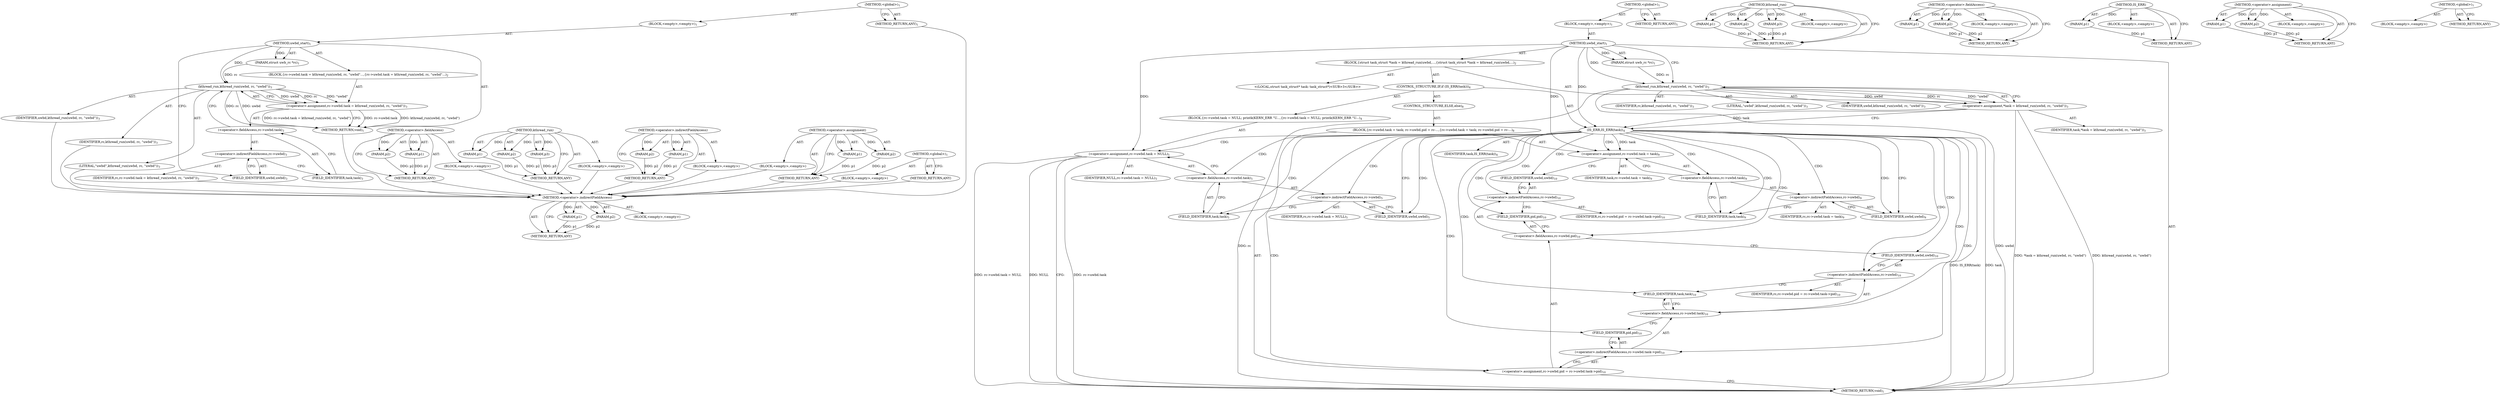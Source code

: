 digraph "&lt;global&gt;" {
vulnerable_6 [label=<(METHOD,&lt;global&gt;)<SUB>1</SUB>>];
vulnerable_7 [label=<(BLOCK,&lt;empty&gt;,&lt;empty&gt;)<SUB>1</SUB>>];
vulnerable_8 [label=<(METHOD,uwbd_start)<SUB>1</SUB>>];
vulnerable_9 [label=<(PARAM,struct uwb_rc *rc)<SUB>1</SUB>>];
vulnerable_10 [label=<(BLOCK,{
	rc-&gt;uwbd.task = kthread_run(uwbd, rc, &quot;uwbd&quot;...,{
	rc-&gt;uwbd.task = kthread_run(uwbd, rc, &quot;uwbd&quot;...)<SUB>2</SUB>>];
vulnerable_11 [label=<(&lt;operator&gt;.assignment,rc-&gt;uwbd.task = kthread_run(uwbd, rc, &quot;uwbd&quot;))<SUB>3</SUB>>];
vulnerable_12 [label=<(&lt;operator&gt;.fieldAccess,rc-&gt;uwbd.task)<SUB>3</SUB>>];
vulnerable_13 [label=<(&lt;operator&gt;.indirectFieldAccess,rc-&gt;uwbd)<SUB>3</SUB>>];
vulnerable_14 [label=<(IDENTIFIER,rc,rc-&gt;uwbd.task = kthread_run(uwbd, rc, &quot;uwbd&quot;))<SUB>3</SUB>>];
vulnerable_15 [label=<(FIELD_IDENTIFIER,uwbd,uwbd)<SUB>3</SUB>>];
vulnerable_16 [label=<(FIELD_IDENTIFIER,task,task)<SUB>3</SUB>>];
vulnerable_17 [label=<(kthread_run,kthread_run(uwbd, rc, &quot;uwbd&quot;))<SUB>3</SUB>>];
vulnerable_18 [label=<(IDENTIFIER,uwbd,kthread_run(uwbd, rc, &quot;uwbd&quot;))<SUB>3</SUB>>];
vulnerable_19 [label=<(IDENTIFIER,rc,kthread_run(uwbd, rc, &quot;uwbd&quot;))<SUB>3</SUB>>];
vulnerable_20 [label=<(LITERAL,&quot;uwbd&quot;,kthread_run(uwbd, rc, &quot;uwbd&quot;))<SUB>3</SUB>>];
vulnerable_21 [label=<(METHOD_RETURN,void)<SUB>1</SUB>>];
vulnerable_23 [label=<(METHOD_RETURN,ANY)<SUB>1</SUB>>];
vulnerable_45 [label=<(METHOD,&lt;operator&gt;.fieldAccess)>];
vulnerable_46 [label=<(PARAM,p1)>];
vulnerable_47 [label=<(PARAM,p2)>];
vulnerable_48 [label=<(BLOCK,&lt;empty&gt;,&lt;empty&gt;)>];
vulnerable_49 [label=<(METHOD_RETURN,ANY)>];
vulnerable_55 [label=<(METHOD,kthread_run)>];
vulnerable_56 [label=<(PARAM,p1)>];
vulnerable_57 [label=<(PARAM,p2)>];
vulnerable_58 [label=<(PARAM,p3)>];
vulnerable_59 [label=<(BLOCK,&lt;empty&gt;,&lt;empty&gt;)>];
vulnerable_60 [label=<(METHOD_RETURN,ANY)>];
vulnerable_50 [label=<(METHOD,&lt;operator&gt;.indirectFieldAccess)>];
vulnerable_51 [label=<(PARAM,p1)>];
vulnerable_52 [label=<(PARAM,p2)>];
vulnerable_53 [label=<(BLOCK,&lt;empty&gt;,&lt;empty&gt;)>];
vulnerable_54 [label=<(METHOD_RETURN,ANY)>];
vulnerable_40 [label=<(METHOD,&lt;operator&gt;.assignment)>];
vulnerable_41 [label=<(PARAM,p1)>];
vulnerable_42 [label=<(PARAM,p2)>];
vulnerable_43 [label=<(BLOCK,&lt;empty&gt;,&lt;empty&gt;)>];
vulnerable_44 [label=<(METHOD_RETURN,ANY)>];
vulnerable_34 [label=<(METHOD,&lt;global&gt;)<SUB>1</SUB>>];
vulnerable_35 [label=<(BLOCK,&lt;empty&gt;,&lt;empty&gt;)>];
vulnerable_36 [label=<(METHOD_RETURN,ANY)>];
fixed_92 [label=<(METHOD,&lt;operator&gt;.indirectFieldAccess)>];
fixed_93 [label=<(PARAM,p1)>];
fixed_94 [label=<(PARAM,p2)>];
fixed_95 [label=<(BLOCK,&lt;empty&gt;,&lt;empty&gt;)>];
fixed_96 [label=<(METHOD_RETURN,ANY)>];
fixed_6 [label=<(METHOD,&lt;global&gt;)<SUB>1</SUB>>];
fixed_7 [label=<(BLOCK,&lt;empty&gt;,&lt;empty&gt;)<SUB>1</SUB>>];
fixed_8 [label=<(METHOD,uwbd_start)<SUB>1</SUB>>];
fixed_9 [label=<(PARAM,struct uwb_rc *rc)<SUB>1</SUB>>];
fixed_10 [label=<(BLOCK,{
	struct task_struct *task = kthread_run(uwbd,...,{
	struct task_struct *task = kthread_run(uwbd,...)<SUB>2</SUB>>];
fixed_11 [label="<(LOCAL,struct task_struct* task: task_struct*)<SUB>3</SUB>>"];
fixed_12 [label=<(&lt;operator&gt;.assignment,*task = kthread_run(uwbd, rc, &quot;uwbd&quot;))<SUB>3</SUB>>];
fixed_13 [label=<(IDENTIFIER,task,*task = kthread_run(uwbd, rc, &quot;uwbd&quot;))<SUB>3</SUB>>];
fixed_14 [label=<(kthread_run,kthread_run(uwbd, rc, &quot;uwbd&quot;))<SUB>3</SUB>>];
fixed_15 [label=<(IDENTIFIER,uwbd,kthread_run(uwbd, rc, &quot;uwbd&quot;))<SUB>3</SUB>>];
fixed_16 [label=<(IDENTIFIER,rc,kthread_run(uwbd, rc, &quot;uwbd&quot;))<SUB>3</SUB>>];
fixed_17 [label=<(LITERAL,&quot;uwbd&quot;,kthread_run(uwbd, rc, &quot;uwbd&quot;))<SUB>3</SUB>>];
fixed_18 [label=<(CONTROL_STRUCTURE,IF,if (IS_ERR(task)))<SUB>4</SUB>>];
fixed_19 [label=<(IS_ERR,IS_ERR(task))<SUB>4</SUB>>];
fixed_20 [label=<(IDENTIFIER,task,IS_ERR(task))<SUB>4</SUB>>];
fixed_21 [label=<(BLOCK,{
		rc-&gt;uwbd.task = NULL;
 		printk(KERN_ERR &quot;U...,{
		rc-&gt;uwbd.task = NULL;
 		printk(KERN_ERR &quot;U...)<SUB>4</SUB>>];
fixed_22 [label=<(&lt;operator&gt;.assignment,rc-&gt;uwbd.task = NULL)<SUB>5</SUB>>];
fixed_23 [label=<(&lt;operator&gt;.fieldAccess,rc-&gt;uwbd.task)<SUB>5</SUB>>];
fixed_24 [label=<(&lt;operator&gt;.indirectFieldAccess,rc-&gt;uwbd)<SUB>5</SUB>>];
fixed_25 [label=<(IDENTIFIER,rc,rc-&gt;uwbd.task = NULL)<SUB>5</SUB>>];
fixed_26 [label=<(FIELD_IDENTIFIER,uwbd,uwbd)<SUB>5</SUB>>];
fixed_27 [label=<(FIELD_IDENTIFIER,task,task)<SUB>5</SUB>>];
fixed_28 [label=<(IDENTIFIER,NULL,rc-&gt;uwbd.task = NULL)<SUB>5</SUB>>];
fixed_29 [label=<(CONTROL_STRUCTURE,ELSE,else)<SUB>8</SUB>>];
fixed_30 [label=<(BLOCK,{
		rc-&gt;uwbd.task = task;
 		rc-&gt;uwbd.pid = rc-...,{
		rc-&gt;uwbd.task = task;
 		rc-&gt;uwbd.pid = rc-...)<SUB>8</SUB>>];
fixed_31 [label=<(&lt;operator&gt;.assignment,rc-&gt;uwbd.task = task)<SUB>9</SUB>>];
fixed_32 [label=<(&lt;operator&gt;.fieldAccess,rc-&gt;uwbd.task)<SUB>9</SUB>>];
fixed_33 [label=<(&lt;operator&gt;.indirectFieldAccess,rc-&gt;uwbd)<SUB>9</SUB>>];
fixed_34 [label=<(IDENTIFIER,rc,rc-&gt;uwbd.task = task)<SUB>9</SUB>>];
fixed_35 [label=<(FIELD_IDENTIFIER,uwbd,uwbd)<SUB>9</SUB>>];
fixed_36 [label=<(FIELD_IDENTIFIER,task,task)<SUB>9</SUB>>];
fixed_37 [label=<(IDENTIFIER,task,rc-&gt;uwbd.task = task)<SUB>9</SUB>>];
fixed_38 [label=<(&lt;operator&gt;.assignment,rc-&gt;uwbd.pid = rc-&gt;uwbd.task-&gt;pid)<SUB>10</SUB>>];
fixed_39 [label=<(&lt;operator&gt;.fieldAccess,rc-&gt;uwbd.pid)<SUB>10</SUB>>];
fixed_40 [label=<(&lt;operator&gt;.indirectFieldAccess,rc-&gt;uwbd)<SUB>10</SUB>>];
fixed_41 [label=<(IDENTIFIER,rc,rc-&gt;uwbd.pid = rc-&gt;uwbd.task-&gt;pid)<SUB>10</SUB>>];
fixed_42 [label=<(FIELD_IDENTIFIER,uwbd,uwbd)<SUB>10</SUB>>];
fixed_43 [label=<(FIELD_IDENTIFIER,pid,pid)<SUB>10</SUB>>];
fixed_44 [label=<(&lt;operator&gt;.indirectFieldAccess,rc-&gt;uwbd.task-&gt;pid)<SUB>10</SUB>>];
fixed_45 [label=<(&lt;operator&gt;.fieldAccess,rc-&gt;uwbd.task)<SUB>10</SUB>>];
fixed_46 [label=<(&lt;operator&gt;.indirectFieldAccess,rc-&gt;uwbd)<SUB>10</SUB>>];
fixed_47 [label=<(IDENTIFIER,rc,rc-&gt;uwbd.pid = rc-&gt;uwbd.task-&gt;pid)<SUB>10</SUB>>];
fixed_48 [label=<(FIELD_IDENTIFIER,uwbd,uwbd)<SUB>10</SUB>>];
fixed_49 [label=<(FIELD_IDENTIFIER,task,task)<SUB>10</SUB>>];
fixed_50 [label=<(FIELD_IDENTIFIER,pid,pid)<SUB>10</SUB>>];
fixed_51 [label=<(METHOD_RETURN,void)<SUB>1</SUB>>];
fixed_53 [label=<(METHOD_RETURN,ANY)<SUB>1</SUB>>];
fixed_77 [label=<(METHOD,kthread_run)>];
fixed_78 [label=<(PARAM,p1)>];
fixed_79 [label=<(PARAM,p2)>];
fixed_80 [label=<(PARAM,p3)>];
fixed_81 [label=<(BLOCK,&lt;empty&gt;,&lt;empty&gt;)>];
fixed_82 [label=<(METHOD_RETURN,ANY)>];
fixed_87 [label=<(METHOD,&lt;operator&gt;.fieldAccess)>];
fixed_88 [label=<(PARAM,p1)>];
fixed_89 [label=<(PARAM,p2)>];
fixed_90 [label=<(BLOCK,&lt;empty&gt;,&lt;empty&gt;)>];
fixed_91 [label=<(METHOD_RETURN,ANY)>];
fixed_83 [label=<(METHOD,IS_ERR)>];
fixed_84 [label=<(PARAM,p1)>];
fixed_85 [label=<(BLOCK,&lt;empty&gt;,&lt;empty&gt;)>];
fixed_86 [label=<(METHOD_RETURN,ANY)>];
fixed_72 [label=<(METHOD,&lt;operator&gt;.assignment)>];
fixed_73 [label=<(PARAM,p1)>];
fixed_74 [label=<(PARAM,p2)>];
fixed_75 [label=<(BLOCK,&lt;empty&gt;,&lt;empty&gt;)>];
fixed_76 [label=<(METHOD_RETURN,ANY)>];
fixed_66 [label=<(METHOD,&lt;global&gt;)<SUB>1</SUB>>];
fixed_67 [label=<(BLOCK,&lt;empty&gt;,&lt;empty&gt;)>];
fixed_68 [label=<(METHOD_RETURN,ANY)>];
vulnerable_6 -> vulnerable_7  [key=0, label="AST: "];
vulnerable_6 -> vulnerable_23  [key=0, label="AST: "];
vulnerable_6 -> vulnerable_23  [key=1, label="CFG: "];
vulnerable_7 -> vulnerable_8  [key=0, label="AST: "];
vulnerable_8 -> vulnerable_9  [key=0, label="AST: "];
vulnerable_8 -> vulnerable_9  [key=1, label="DDG: "];
vulnerable_8 -> vulnerable_10  [key=0, label="AST: "];
vulnerable_8 -> vulnerable_21  [key=0, label="AST: "];
vulnerable_8 -> vulnerable_15  [key=0, label="CFG: "];
vulnerable_8 -> vulnerable_17  [key=0, label="DDG: "];
vulnerable_9 -> vulnerable_17  [key=0, label="DDG: rc"];
vulnerable_10 -> vulnerable_11  [key=0, label="AST: "];
vulnerable_11 -> vulnerable_12  [key=0, label="AST: "];
vulnerable_11 -> vulnerable_17  [key=0, label="AST: "];
vulnerable_11 -> vulnerable_21  [key=0, label="CFG: "];
vulnerable_11 -> vulnerable_21  [key=1, label="DDG: rc-&gt;uwbd.task"];
vulnerable_11 -> vulnerable_21  [key=2, label="DDG: kthread_run(uwbd, rc, &quot;uwbd&quot;)"];
vulnerable_11 -> vulnerable_21  [key=3, label="DDG: rc-&gt;uwbd.task = kthread_run(uwbd, rc, &quot;uwbd&quot;)"];
vulnerable_12 -> vulnerable_13  [key=0, label="AST: "];
vulnerable_12 -> vulnerable_16  [key=0, label="AST: "];
vulnerable_12 -> vulnerable_17  [key=0, label="CFG: "];
vulnerable_13 -> vulnerable_14  [key=0, label="AST: "];
vulnerable_13 -> vulnerable_15  [key=0, label="AST: "];
vulnerable_13 -> vulnerable_16  [key=0, label="CFG: "];
vulnerable_14 -> fixed_92  [key=0];
vulnerable_15 -> vulnerable_13  [key=0, label="CFG: "];
vulnerable_16 -> vulnerable_12  [key=0, label="CFG: "];
vulnerable_17 -> vulnerable_18  [key=0, label="AST: "];
vulnerable_17 -> vulnerable_19  [key=0, label="AST: "];
vulnerable_17 -> vulnerable_20  [key=0, label="AST: "];
vulnerable_17 -> vulnerable_11  [key=0, label="CFG: "];
vulnerable_17 -> vulnerable_11  [key=1, label="DDG: uwbd"];
vulnerable_17 -> vulnerable_11  [key=2, label="DDG: rc"];
vulnerable_17 -> vulnerable_11  [key=3, label="DDG: &quot;uwbd&quot;"];
vulnerable_17 -> vulnerable_21  [key=0, label="DDG: rc"];
vulnerable_17 -> vulnerable_21  [key=1, label="DDG: uwbd"];
vulnerable_18 -> fixed_92  [key=0];
vulnerable_19 -> fixed_92  [key=0];
vulnerable_20 -> fixed_92  [key=0];
vulnerable_21 -> fixed_92  [key=0];
vulnerable_23 -> fixed_92  [key=0];
vulnerable_45 -> vulnerable_46  [key=0, label="AST: "];
vulnerable_45 -> vulnerable_46  [key=1, label="DDG: "];
vulnerable_45 -> vulnerable_48  [key=0, label="AST: "];
vulnerable_45 -> vulnerable_47  [key=0, label="AST: "];
vulnerable_45 -> vulnerable_47  [key=1, label="DDG: "];
vulnerable_45 -> vulnerable_49  [key=0, label="AST: "];
vulnerable_45 -> vulnerable_49  [key=1, label="CFG: "];
vulnerable_46 -> vulnerable_49  [key=0, label="DDG: p1"];
vulnerable_47 -> vulnerable_49  [key=0, label="DDG: p2"];
vulnerable_48 -> fixed_92  [key=0];
vulnerable_49 -> fixed_92  [key=0];
vulnerable_55 -> vulnerable_56  [key=0, label="AST: "];
vulnerable_55 -> vulnerable_56  [key=1, label="DDG: "];
vulnerable_55 -> vulnerable_59  [key=0, label="AST: "];
vulnerable_55 -> vulnerable_57  [key=0, label="AST: "];
vulnerable_55 -> vulnerable_57  [key=1, label="DDG: "];
vulnerable_55 -> vulnerable_60  [key=0, label="AST: "];
vulnerable_55 -> vulnerable_60  [key=1, label="CFG: "];
vulnerable_55 -> vulnerable_58  [key=0, label="AST: "];
vulnerable_55 -> vulnerable_58  [key=1, label="DDG: "];
vulnerable_56 -> vulnerable_60  [key=0, label="DDG: p1"];
vulnerable_57 -> vulnerable_60  [key=0, label="DDG: p2"];
vulnerable_58 -> vulnerable_60  [key=0, label="DDG: p3"];
vulnerable_59 -> fixed_92  [key=0];
vulnerable_60 -> fixed_92  [key=0];
vulnerable_50 -> vulnerable_51  [key=0, label="AST: "];
vulnerable_50 -> vulnerable_51  [key=1, label="DDG: "];
vulnerable_50 -> vulnerable_53  [key=0, label="AST: "];
vulnerable_50 -> vulnerable_52  [key=0, label="AST: "];
vulnerable_50 -> vulnerable_52  [key=1, label="DDG: "];
vulnerable_50 -> vulnerable_54  [key=0, label="AST: "];
vulnerable_50 -> vulnerable_54  [key=1, label="CFG: "];
vulnerable_51 -> vulnerable_54  [key=0, label="DDG: p1"];
vulnerable_52 -> vulnerable_54  [key=0, label="DDG: p2"];
vulnerable_53 -> fixed_92  [key=0];
vulnerable_54 -> fixed_92  [key=0];
vulnerable_40 -> vulnerable_41  [key=0, label="AST: "];
vulnerable_40 -> vulnerable_41  [key=1, label="DDG: "];
vulnerable_40 -> vulnerable_43  [key=0, label="AST: "];
vulnerable_40 -> vulnerable_42  [key=0, label="AST: "];
vulnerable_40 -> vulnerable_42  [key=1, label="DDG: "];
vulnerable_40 -> vulnerable_44  [key=0, label="AST: "];
vulnerable_40 -> vulnerable_44  [key=1, label="CFG: "];
vulnerable_41 -> vulnerable_44  [key=0, label="DDG: p1"];
vulnerable_42 -> vulnerable_44  [key=0, label="DDG: p2"];
vulnerable_43 -> fixed_92  [key=0];
vulnerable_44 -> fixed_92  [key=0];
vulnerable_34 -> vulnerable_35  [key=0, label="AST: "];
vulnerable_34 -> vulnerable_36  [key=0, label="AST: "];
vulnerable_34 -> vulnerable_36  [key=1, label="CFG: "];
vulnerable_35 -> fixed_92  [key=0];
vulnerable_36 -> fixed_92  [key=0];
fixed_92 -> fixed_93  [key=0, label="AST: "];
fixed_92 -> fixed_93  [key=1, label="DDG: "];
fixed_92 -> fixed_95  [key=0, label="AST: "];
fixed_92 -> fixed_94  [key=0, label="AST: "];
fixed_92 -> fixed_94  [key=1, label="DDG: "];
fixed_92 -> fixed_96  [key=0, label="AST: "];
fixed_92 -> fixed_96  [key=1, label="CFG: "];
fixed_93 -> fixed_96  [key=0, label="DDG: p1"];
fixed_94 -> fixed_96  [key=0, label="DDG: p2"];
fixed_6 -> fixed_7  [key=0, label="AST: "];
fixed_6 -> fixed_53  [key=0, label="AST: "];
fixed_6 -> fixed_53  [key=1, label="CFG: "];
fixed_7 -> fixed_8  [key=0, label="AST: "];
fixed_8 -> fixed_9  [key=0, label="AST: "];
fixed_8 -> fixed_9  [key=1, label="DDG: "];
fixed_8 -> fixed_10  [key=0, label="AST: "];
fixed_8 -> fixed_51  [key=0, label="AST: "];
fixed_8 -> fixed_14  [key=0, label="CFG: "];
fixed_8 -> fixed_14  [key=1, label="DDG: "];
fixed_8 -> fixed_19  [key=0, label="DDG: "];
fixed_8 -> fixed_22  [key=0, label="DDG: "];
fixed_8 -> fixed_31  [key=0, label="DDG: "];
fixed_9 -> fixed_14  [key=0, label="DDG: rc"];
fixed_10 -> fixed_11  [key=0, label="AST: "];
fixed_10 -> fixed_12  [key=0, label="AST: "];
fixed_10 -> fixed_18  [key=0, label="AST: "];
fixed_12 -> fixed_13  [key=0, label="AST: "];
fixed_12 -> fixed_14  [key=0, label="AST: "];
fixed_12 -> fixed_19  [key=0, label="CFG: "];
fixed_12 -> fixed_19  [key=1, label="DDG: task"];
fixed_12 -> fixed_51  [key=0, label="DDG: kthread_run(uwbd, rc, &quot;uwbd&quot;)"];
fixed_12 -> fixed_51  [key=1, label="DDG: *task = kthread_run(uwbd, rc, &quot;uwbd&quot;)"];
fixed_14 -> fixed_15  [key=0, label="AST: "];
fixed_14 -> fixed_16  [key=0, label="AST: "];
fixed_14 -> fixed_17  [key=0, label="AST: "];
fixed_14 -> fixed_12  [key=0, label="CFG: "];
fixed_14 -> fixed_12  [key=1, label="DDG: uwbd"];
fixed_14 -> fixed_12  [key=2, label="DDG: rc"];
fixed_14 -> fixed_12  [key=3, label="DDG: &quot;uwbd&quot;"];
fixed_14 -> fixed_51  [key=0, label="DDG: rc"];
fixed_14 -> fixed_51  [key=1, label="DDG: uwbd"];
fixed_18 -> fixed_19  [key=0, label="AST: "];
fixed_18 -> fixed_21  [key=0, label="AST: "];
fixed_18 -> fixed_29  [key=0, label="AST: "];
fixed_19 -> fixed_20  [key=0, label="AST: "];
fixed_19 -> fixed_26  [key=0, label="CFG: "];
fixed_19 -> fixed_26  [key=1, label="CDG: "];
fixed_19 -> fixed_35  [key=0, label="CFG: "];
fixed_19 -> fixed_35  [key=1, label="CDG: "];
fixed_19 -> fixed_51  [key=0, label="DDG: task"];
fixed_19 -> fixed_51  [key=1, label="DDG: IS_ERR(task)"];
fixed_19 -> fixed_31  [key=0, label="DDG: task"];
fixed_19 -> fixed_31  [key=1, label="CDG: "];
fixed_19 -> fixed_24  [key=0, label="CDG: "];
fixed_19 -> fixed_48  [key=0, label="CDG: "];
fixed_19 -> fixed_32  [key=0, label="CDG: "];
fixed_19 -> fixed_49  [key=0, label="CDG: "];
fixed_19 -> fixed_33  [key=0, label="CDG: "];
fixed_19 -> fixed_42  [key=0, label="CDG: "];
fixed_19 -> fixed_23  [key=0, label="CDG: "];
fixed_19 -> fixed_36  [key=0, label="CDG: "];
fixed_19 -> fixed_46  [key=0, label="CDG: "];
fixed_19 -> fixed_38  [key=0, label="CDG: "];
fixed_19 -> fixed_22  [key=0, label="CDG: "];
fixed_19 -> fixed_45  [key=0, label="CDG: "];
fixed_19 -> fixed_27  [key=0, label="CDG: "];
fixed_19 -> fixed_40  [key=0, label="CDG: "];
fixed_19 -> fixed_50  [key=0, label="CDG: "];
fixed_19 -> fixed_44  [key=0, label="CDG: "];
fixed_19 -> fixed_39  [key=0, label="CDG: "];
fixed_19 -> fixed_43  [key=0, label="CDG: "];
fixed_21 -> fixed_22  [key=0, label="AST: "];
fixed_22 -> fixed_23  [key=0, label="AST: "];
fixed_22 -> fixed_28  [key=0, label="AST: "];
fixed_22 -> fixed_51  [key=0, label="CFG: "];
fixed_22 -> fixed_51  [key=1, label="DDG: rc-&gt;uwbd.task"];
fixed_22 -> fixed_51  [key=2, label="DDG: rc-&gt;uwbd.task = NULL"];
fixed_22 -> fixed_51  [key=3, label="DDG: NULL"];
fixed_23 -> fixed_24  [key=0, label="AST: "];
fixed_23 -> fixed_27  [key=0, label="AST: "];
fixed_23 -> fixed_22  [key=0, label="CFG: "];
fixed_24 -> fixed_25  [key=0, label="AST: "];
fixed_24 -> fixed_26  [key=0, label="AST: "];
fixed_24 -> fixed_27  [key=0, label="CFG: "];
fixed_26 -> fixed_24  [key=0, label="CFG: "];
fixed_27 -> fixed_23  [key=0, label="CFG: "];
fixed_29 -> fixed_30  [key=0, label="AST: "];
fixed_30 -> fixed_31  [key=0, label="AST: "];
fixed_30 -> fixed_38  [key=0, label="AST: "];
fixed_31 -> fixed_32  [key=0, label="AST: "];
fixed_31 -> fixed_37  [key=0, label="AST: "];
fixed_31 -> fixed_42  [key=0, label="CFG: "];
fixed_32 -> fixed_33  [key=0, label="AST: "];
fixed_32 -> fixed_36  [key=0, label="AST: "];
fixed_32 -> fixed_31  [key=0, label="CFG: "];
fixed_33 -> fixed_34  [key=0, label="AST: "];
fixed_33 -> fixed_35  [key=0, label="AST: "];
fixed_33 -> fixed_36  [key=0, label="CFG: "];
fixed_35 -> fixed_33  [key=0, label="CFG: "];
fixed_36 -> fixed_32  [key=0, label="CFG: "];
fixed_38 -> fixed_39  [key=0, label="AST: "];
fixed_38 -> fixed_44  [key=0, label="AST: "];
fixed_38 -> fixed_51  [key=0, label="CFG: "];
fixed_39 -> fixed_40  [key=0, label="AST: "];
fixed_39 -> fixed_43  [key=0, label="AST: "];
fixed_39 -> fixed_48  [key=0, label="CFG: "];
fixed_40 -> fixed_41  [key=0, label="AST: "];
fixed_40 -> fixed_42  [key=0, label="AST: "];
fixed_40 -> fixed_43  [key=0, label="CFG: "];
fixed_42 -> fixed_40  [key=0, label="CFG: "];
fixed_43 -> fixed_39  [key=0, label="CFG: "];
fixed_44 -> fixed_45  [key=0, label="AST: "];
fixed_44 -> fixed_50  [key=0, label="AST: "];
fixed_44 -> fixed_38  [key=0, label="CFG: "];
fixed_45 -> fixed_46  [key=0, label="AST: "];
fixed_45 -> fixed_49  [key=0, label="AST: "];
fixed_45 -> fixed_50  [key=0, label="CFG: "];
fixed_46 -> fixed_47  [key=0, label="AST: "];
fixed_46 -> fixed_48  [key=0, label="AST: "];
fixed_46 -> fixed_49  [key=0, label="CFG: "];
fixed_48 -> fixed_46  [key=0, label="CFG: "];
fixed_49 -> fixed_45  [key=0, label="CFG: "];
fixed_50 -> fixed_44  [key=0, label="CFG: "];
fixed_77 -> fixed_78  [key=0, label="AST: "];
fixed_77 -> fixed_78  [key=1, label="DDG: "];
fixed_77 -> fixed_81  [key=0, label="AST: "];
fixed_77 -> fixed_79  [key=0, label="AST: "];
fixed_77 -> fixed_79  [key=1, label="DDG: "];
fixed_77 -> fixed_82  [key=0, label="AST: "];
fixed_77 -> fixed_82  [key=1, label="CFG: "];
fixed_77 -> fixed_80  [key=0, label="AST: "];
fixed_77 -> fixed_80  [key=1, label="DDG: "];
fixed_78 -> fixed_82  [key=0, label="DDG: p1"];
fixed_79 -> fixed_82  [key=0, label="DDG: p2"];
fixed_80 -> fixed_82  [key=0, label="DDG: p3"];
fixed_87 -> fixed_88  [key=0, label="AST: "];
fixed_87 -> fixed_88  [key=1, label="DDG: "];
fixed_87 -> fixed_90  [key=0, label="AST: "];
fixed_87 -> fixed_89  [key=0, label="AST: "];
fixed_87 -> fixed_89  [key=1, label="DDG: "];
fixed_87 -> fixed_91  [key=0, label="AST: "];
fixed_87 -> fixed_91  [key=1, label="CFG: "];
fixed_88 -> fixed_91  [key=0, label="DDG: p1"];
fixed_89 -> fixed_91  [key=0, label="DDG: p2"];
fixed_83 -> fixed_84  [key=0, label="AST: "];
fixed_83 -> fixed_84  [key=1, label="DDG: "];
fixed_83 -> fixed_85  [key=0, label="AST: "];
fixed_83 -> fixed_86  [key=0, label="AST: "];
fixed_83 -> fixed_86  [key=1, label="CFG: "];
fixed_84 -> fixed_86  [key=0, label="DDG: p1"];
fixed_72 -> fixed_73  [key=0, label="AST: "];
fixed_72 -> fixed_73  [key=1, label="DDG: "];
fixed_72 -> fixed_75  [key=0, label="AST: "];
fixed_72 -> fixed_74  [key=0, label="AST: "];
fixed_72 -> fixed_74  [key=1, label="DDG: "];
fixed_72 -> fixed_76  [key=0, label="AST: "];
fixed_72 -> fixed_76  [key=1, label="CFG: "];
fixed_73 -> fixed_76  [key=0, label="DDG: p1"];
fixed_74 -> fixed_76  [key=0, label="DDG: p2"];
fixed_66 -> fixed_67  [key=0, label="AST: "];
fixed_66 -> fixed_68  [key=0, label="AST: "];
fixed_66 -> fixed_68  [key=1, label="CFG: "];
}
